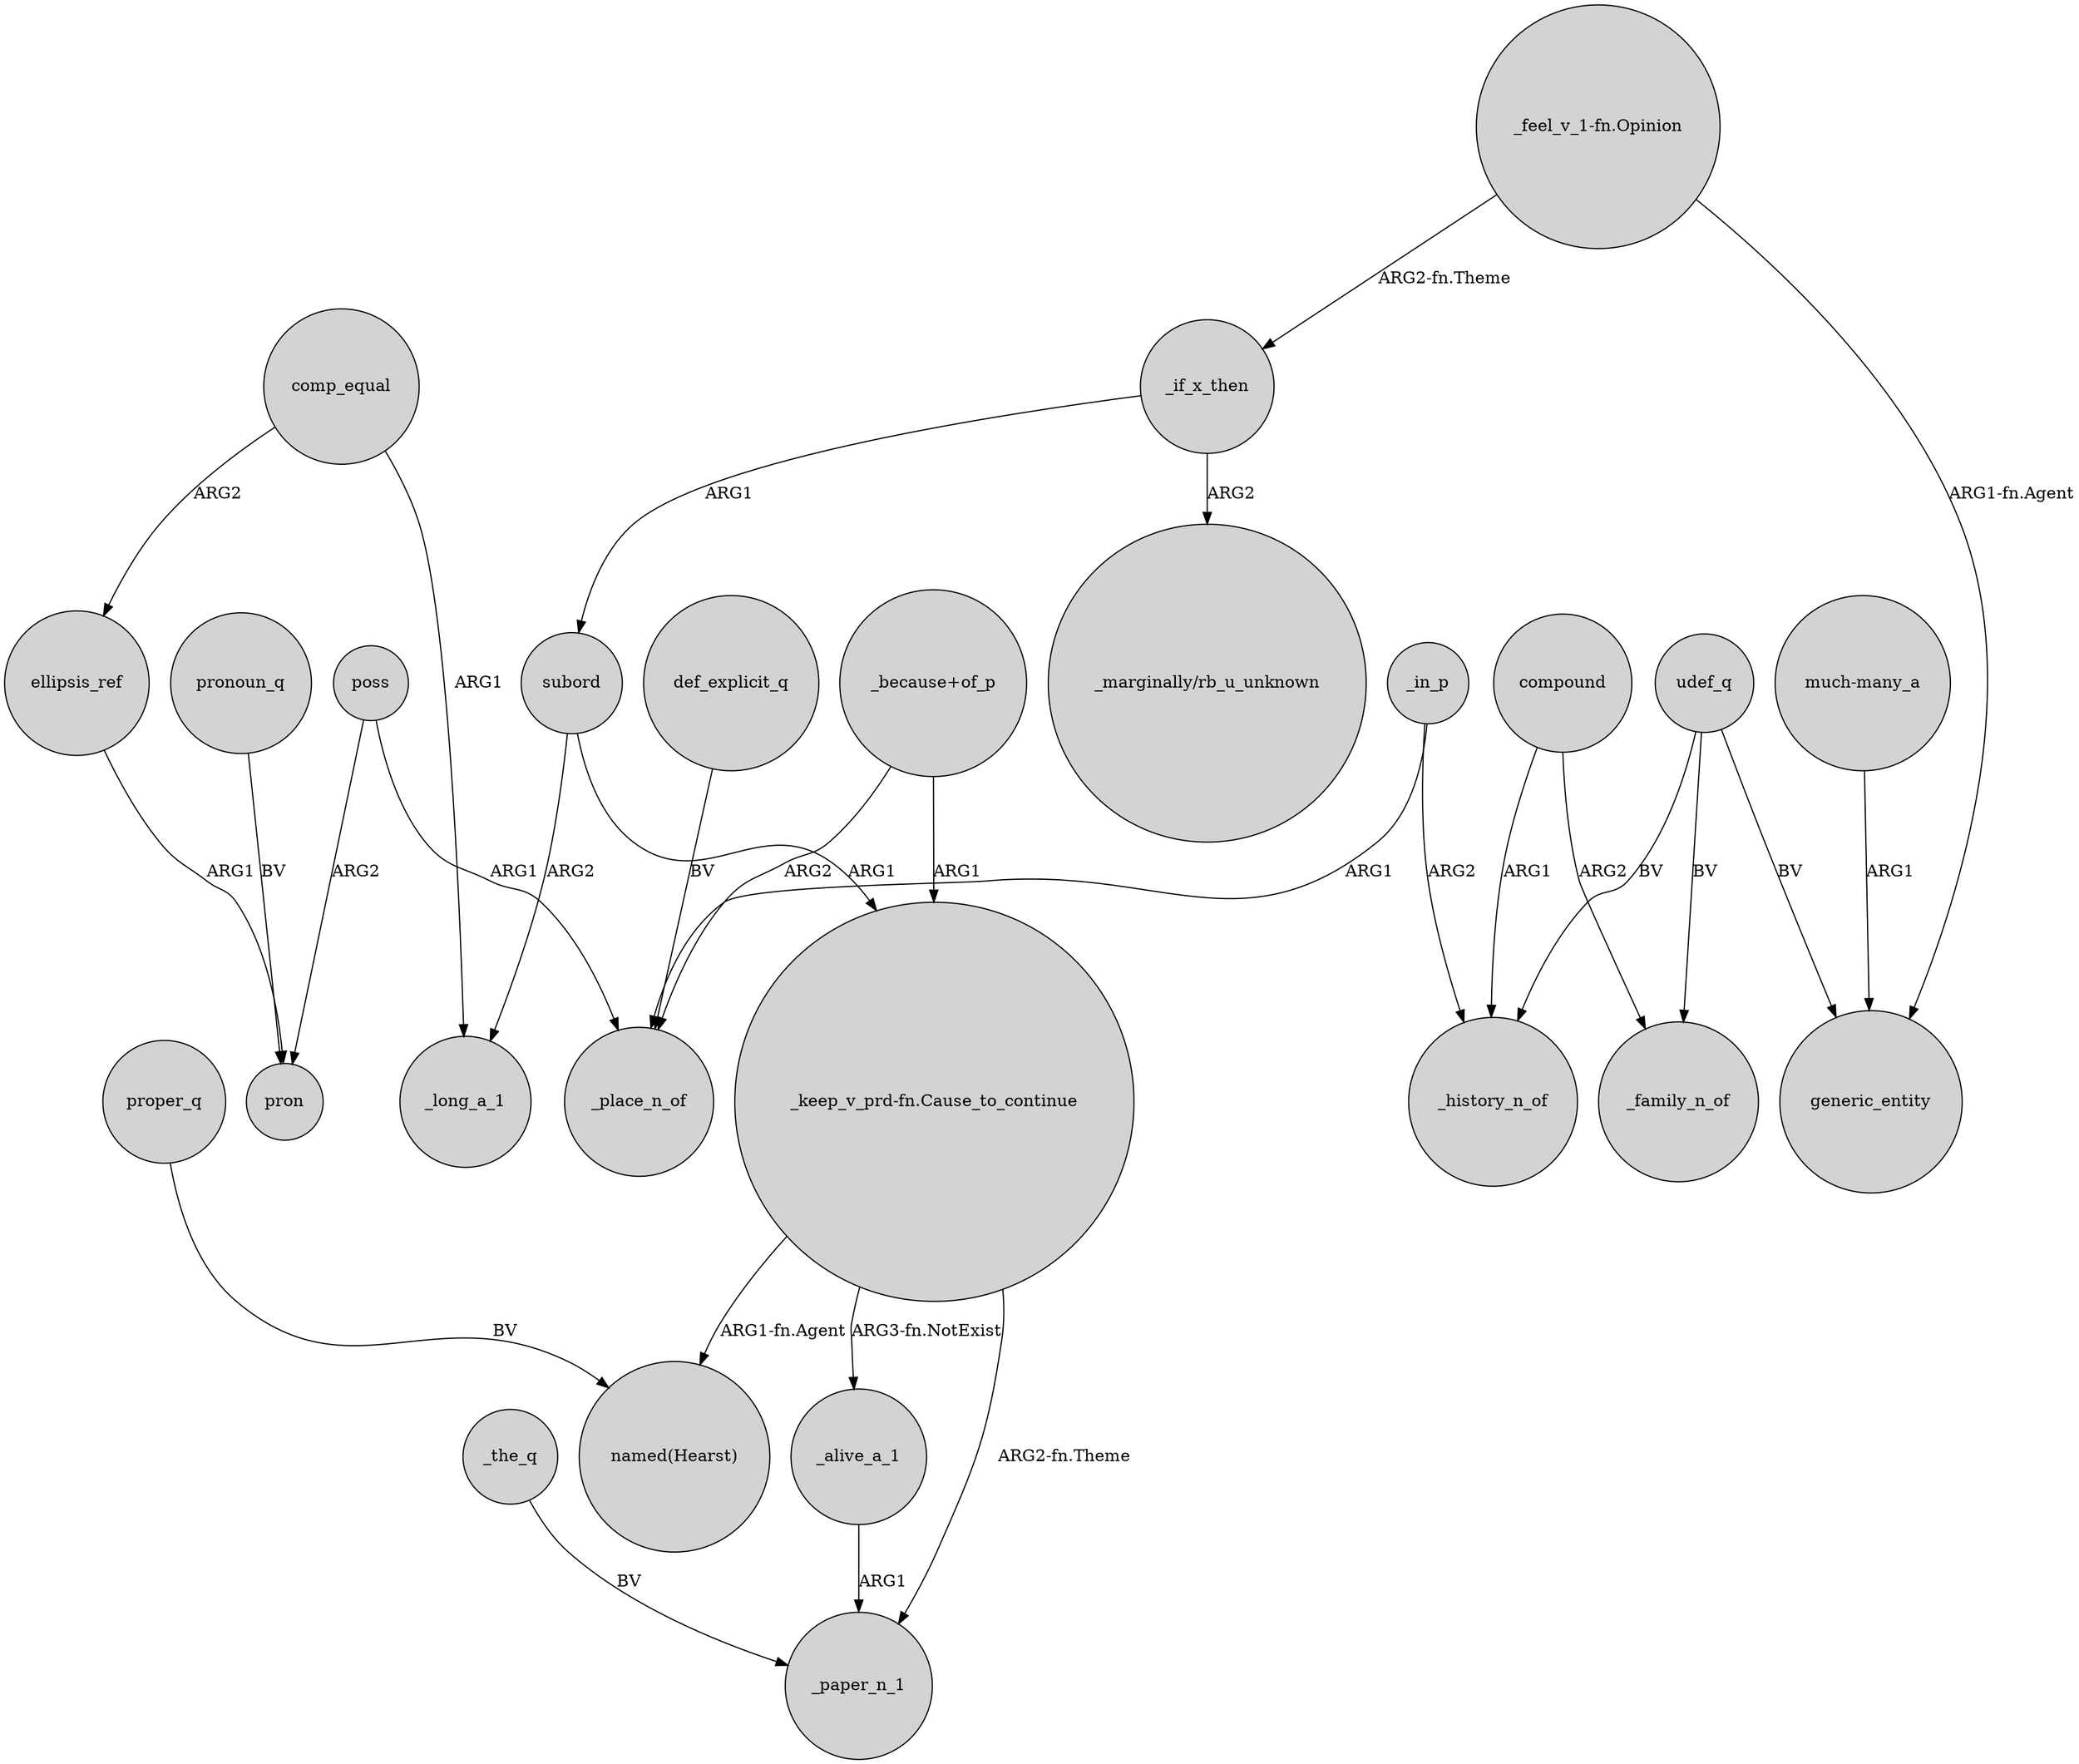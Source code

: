 digraph {
	node [shape=circle style=filled]
	"_keep_v_prd-fn.Cause_to_continue" -> _paper_n_1 [label="ARG2-fn.Theme"]
	_the_q -> _paper_n_1 [label=BV]
	udef_q -> generic_entity [label=BV]
	compound -> _history_n_of [label=ARG1]
	poss -> pron [label=ARG2]
	udef_q -> _history_n_of [label=BV]
	"much-many_a" -> generic_entity [label=ARG1]
	_if_x_then -> subord [label=ARG1]
	comp_equal -> ellipsis_ref [label=ARG2]
	def_explicit_q -> _place_n_of [label=BV]
	ellipsis_ref -> pron [label=ARG1]
	compound -> _family_n_of [label=ARG2]
	subord -> _long_a_1 [label=ARG2]
	_alive_a_1 -> _paper_n_1 [label=ARG1]
	"_feel_v_1-fn.Opinion" -> generic_entity [label="ARG1-fn.Agent"]
	poss -> _place_n_of [label=ARG1]
	pronoun_q -> pron [label=BV]
	"_keep_v_prd-fn.Cause_to_continue" -> _alive_a_1 [label="ARG3-fn.NotExist"]
	subord -> "_keep_v_prd-fn.Cause_to_continue" [label=ARG1]
	comp_equal -> _long_a_1 [label=ARG1]
	_in_p -> _history_n_of [label=ARG2]
	_in_p -> _place_n_of [label=ARG1]
	"_keep_v_prd-fn.Cause_to_continue" -> "named(Hearst)" [label="ARG1-fn.Agent"]
	_if_x_then -> "_marginally/rb_u_unknown" [label=ARG2]
	proper_q -> "named(Hearst)" [label=BV]
	"_because+of_p" -> _place_n_of [label=ARG2]
	"_feel_v_1-fn.Opinion" -> _if_x_then [label="ARG2-fn.Theme"]
	"_because+of_p" -> "_keep_v_prd-fn.Cause_to_continue" [label=ARG1]
	udef_q -> _family_n_of [label=BV]
}
